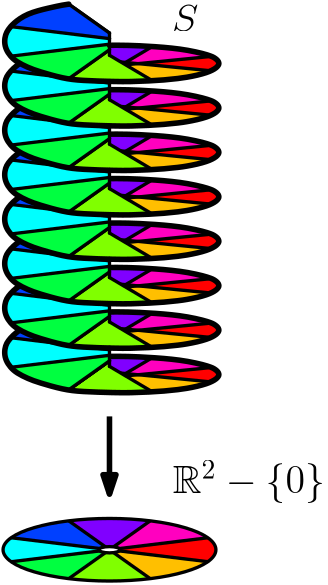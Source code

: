 <?xml version="1.0"?>
<!DOCTYPE ipe SYSTEM "ipe.dtd">
<ipe version="70107" creator="Ipe 7.1.8">
<info created="D:20140725150342" modified="D:20160228124034"/>
<preamble>\usepackage{amsmath}
\usepackage{amssymb}</preamble>
<ipestyle name="basic">
<symbol name="arrow/arc(spx)">
<path stroke="sym-stroke" fill="sym-stroke" pen="sym-pen">
0 0 m
-1 0.333 l
-1 -0.333 l
h
</path>
</symbol>
<symbol name="arrow/farc(spx)">
<path stroke="sym-stroke" fill="white" pen="sym-pen">
0 0 m
-1 0.333 l
-1 -0.333 l
h
</path>
</symbol>
<symbol name="mark/circle(sx)" transformations="translations">
<path fill="sym-stroke">
0.6 0 0 0.6 0 0 e
0.4 0 0 0.4 0 0 e
</path>
</symbol>
<symbol name="mark/disk(sx)" transformations="translations">
<path fill="sym-stroke">
0.6 0 0 0.6 0 0 e
</path>
</symbol>
<symbol name="mark/fdisk(sfx)" transformations="translations">
<group>
<path fill="sym-fill">
0.5 0 0 0.5 0 0 e
</path>
<path fill="sym-stroke" fillrule="eofill">
0.6 0 0 0.6 0 0 e
0.4 0 0 0.4 0 0 e
</path>
</group>
</symbol>
<symbol name="mark/box(sx)" transformations="translations">
<path fill="sym-stroke" fillrule="eofill">
-0.6 -0.6 m
0.6 -0.6 l
0.6 0.6 l
-0.6 0.6 l
h
-0.4 -0.4 m
0.4 -0.4 l
0.4 0.4 l
-0.4 0.4 l
h
</path>
</symbol>
<symbol name="mark/square(sx)" transformations="translations">
<path fill="sym-stroke">
-0.6 -0.6 m
0.6 -0.6 l
0.6 0.6 l
-0.6 0.6 l
h
</path>
</symbol>
<symbol name="mark/fsquare(sfx)" transformations="translations">
<group>
<path fill="sym-fill">
-0.5 -0.5 m
0.5 -0.5 l
0.5 0.5 l
-0.5 0.5 l
h
</path>
<path fill="sym-stroke" fillrule="eofill">
-0.6 -0.6 m
0.6 -0.6 l
0.6 0.6 l
-0.6 0.6 l
h
-0.4 -0.4 m
0.4 -0.4 l
0.4 0.4 l
-0.4 0.4 l
h
</path>
</group>
</symbol>
<symbol name="mark/cross(sx)" transformations="translations">
<group>
<path fill="sym-stroke">
-0.43 -0.57 m
0.57 0.43 l
0.43 0.57 l
-0.57 -0.43 l
h
</path>
<path fill="sym-stroke">
-0.43 0.57 m
0.57 -0.43 l
0.43 -0.57 l
-0.57 0.43 l
h
</path>
</group>
</symbol>
<symbol name="arrow/fnormal(spx)">
<path stroke="sym-stroke" fill="white" pen="sym-pen">
0 0 m
-1 0.333 l
-1 -0.333 l
h
</path>
</symbol>
<symbol name="arrow/pointed(spx)">
<path stroke="sym-stroke" fill="sym-stroke" pen="sym-pen">
0 0 m
-1 0.333 l
-0.8 0 l
-1 -0.333 l
h
</path>
</symbol>
<symbol name="arrow/fpointed(spx)">
<path stroke="sym-stroke" fill="white" pen="sym-pen">
0 0 m
-1 0.333 l
-0.8 0 l
-1 -0.333 l
h
</path>
</symbol>
<symbol name="arrow/linear(spx)">
<path stroke="sym-stroke" pen="sym-pen">
-1 0.333 m
0 0 l
-1 -0.333 l
</path>
</symbol>
<symbol name="arrow/fdouble(spx)">
<path stroke="sym-stroke" fill="white" pen="sym-pen">
0 0 m
-1 0.333 l
-1 -0.333 l
h
-1 0 m
-2 0.333 l
-2 -0.333 l
h
</path>
</symbol>
<symbol name="arrow/double(spx)">
<path stroke="sym-stroke" fill="sym-stroke" pen="sym-pen">
0 0 m
-1 0.333 l
-1 -0.333 l
h
-1 0 m
-2 0.333 l
-2 -0.333 l
h
</path>
</symbol>
<pen name="heavier" value="0.8"/>
<pen name="fat" value="1.2"/>
<pen name="ultrafat" value="2"/>
<symbolsize name="large" value="5"/>
<symbolsize name="small" value="2"/>
<symbolsize name="tiny" value="1.1"/>
<arrowsize name="large" value="10"/>
<arrowsize name="small" value="5"/>
<arrowsize name="tiny" value="3"/>
<color name="red" value="1 0 0"/>
<color name="green" value="0 1 0"/>
<color name="blue" value="0 0 1"/>
<color name="yellow" value="1 1 0"/>
<color name="orange" value="1 0.647 0"/>
<color name="gold" value="1 0.843 0"/>
<color name="purple" value="0.627 0.125 0.941"/>
<color name="gray" value="0.745"/>
<color name="brown" value="0.647 0.165 0.165"/>
<color name="navy" value="0 0 0.502"/>
<color name="pink" value="1 0.753 0.796"/>
<color name="seagreen" value="0.18 0.545 0.341"/>
<color name="turquoise" value="0.251 0.878 0.816"/>
<color name="violet" value="0.933 0.51 0.933"/>
<color name="darkblue" value="0 0 0.545"/>
<color name="darkcyan" value="0 0.545 0.545"/>
<color name="darkgray" value="0.663"/>
<color name="darkgreen" value="0 0.392 0"/>
<color name="darkmagenta" value="0.545 0 0.545"/>
<color name="darkorange" value="1 0.549 0"/>
<color name="darkred" value="0.545 0 0"/>
<color name="lightblue" value="0.678 0.847 0.902"/>
<color name="lightcyan" value="0.878 1 1"/>
<color name="lightgray" value="0.827"/>
<color name="lightgreen" value="0.565 0.933 0.565"/>
<color name="lightyellow" value="1 1 0.878"/>
<dashstyle name="dashed" value="[4] 0"/>
<dashstyle name="dotted" value="[1 3] 0"/>
<dashstyle name="dash dotted" value="[4 2 1 2] 0"/>
<dashstyle name="dash dot dotted" value="[4 2 1 2 1 2] 0"/>
<textsize name="large" value="\large"/>
<textsize name="small" value="\small"/>
<textsize name="tiny" value="\tiny"/>
<textsize name="Large" value="\Large"/>
<textsize name="LARGE" value="\LARGE"/>
<textsize name="huge" value="\huge"/>
<textsize name="Huge" value="\Huge"/>
<textsize name="footnote" value="\footnotesize"/>
<textstyle name="center" begin="\begin{center}" end="\end{center}"/>
<textstyle name="itemize" begin="\begin{itemize}" end="\end{itemize}"/>
<textstyle name="item" begin="\begin{itemize}\item{}" end="\end{itemize}"/>
<gridsize name="4 pts" value="4"/>
<gridsize name="8 pts (~3 mm)" value="8"/>
<gridsize name="16 pts (~6 mm)" value="16"/>
<gridsize name="32 pts (~12 mm)" value="32"/>
<gridsize name="10 pts (~3.5 mm)" value="10"/>
<gridsize name="20 pts (~7 mm)" value="20"/>
<gridsize name="14 pts (~5 mm)" value="14"/>
<gridsize name="28 pts (~10 mm)" value="28"/>
<gridsize name="56 pts (~20 mm)" value="56"/>
<anglesize name="90 deg" value="90"/>
<anglesize name="60 deg" value="60"/>
<anglesize name="45 deg" value="45"/>
<anglesize name="30 deg" value="30"/>
<anglesize name="22.5 deg" value="22.5"/>
<tiling name="falling" angle="-60" step="4" width="1"/>
<tiling name="rising" angle="30" step="4" width="1"/>
</ipestyle>
<ipestyle name="gradient">
<gradient name="radazul" type="radial" coords="226 209 0 226 209 100" extend="yes">
 <stop offset="0" color="0.592 0.592 0.988"/>
 <stop offset="1" color="0.87"/>
</gradient>
<gradient name="radverde" type="radial" coords="226 209 0 226 209 60" extend="yes">
 <stop offset="0" color="0.592 0.988 0.592"/>
 <stop offset="1" color="0.87"/>
</gradient>
<gradient name="radgris1" type="radial" coords="432 672 0 432 672 70" extend="yes">
 <stop offset="0" color="0.062"/>
 <stop offset="1" color="1"/>
</gradient>
<gradient name="radgris2" type="radial" coords="432 672 0 432 672 70" extend="yes">
 <stop offset="0" color="0.125"/>
 <stop offset="1" color="1"/>
</gradient>
<gradient name="radgris3" type="radial" coords="432 672 0 432 672 70" extend="yes">
 <stop offset="0" color="0.187"/>
 <stop offset="1" color="1"/>
</gradient>
<gradient name="radgris4" type="radial" coords="432 672 0 432 672 70" extend="yes">
 <stop offset="0" color="0.25"/>
 <stop offset="1" color="1"/>
</gradient>
<gradient name="radgris5" type="radial" coords="432 672 0 432 672 70" extend="yes">
 <stop offset="0" color="0.312"/>
 <stop offset="1" color="1"/>
</gradient>
<gradient name="radgris6" type="radial" coords="432 672 0 432 672 70" extend="yes">
 <stop offset="0" color="0.375"/>
 <stop offset="1" color="1"/>
</gradient>
<gradient name="radgris7" type="radial" coords="432 672 0 432 672 70" extend="yes">
 <stop offset="0" color="0.437"/>
 <stop offset="1" color="1"/>
</gradient>
<gradient name="radgris8" type="radial" coords="432 672 0 432 672 70" extend="yes">
 <stop offset="0" color="0.5"/>
 <stop offset="1" color="1"/>
</gradient>
<gradient name="radgris9" type="radial" coords="432 672 0 432 672 70" extend="yes">
 <stop offset="0" color="0.562"/>
 <stop offset="1" color="1"/>
</gradient>
<gradient name="radgris10" type="radial" coords="432 672 0 432 672 70" extend="yes">
 <stop offset="0" color="0.625"/>
 <stop offset="1" color="1"/>
</gradient>
<gradient name="radgris11" type="radial" coords="432 672 0 432 672 70" extend="yes">
 <stop offset="0" color="0.687"/>
 <stop offset="1" color="1"/>
</gradient>
<gradient name="radgris12" type="radial" coords="432 672 0 432 672 70" extend="yes">
 <stop offset="0" color="0.75"/>
 <stop offset="1" color="1"/>
</gradient>
<gradient name="radgris13" type="radial" coords="432 672 0 432 672 70" extend="yes">
 <stop offset="0" color="0.812"/>
 <stop offset="1" color="1"/>
</gradient>
<gradient name="radgris14" type="radial" coords="432 672 0 432 672 70" extend="yes">
 <stop offset="0" color="0.875"/>
 <stop offset="1" color="1"/>
</gradient>
<gradient name="radgris15" type="radial" coords="432 672 0 432 672 70" extend="yes">
 <stop offset="0" color="0.937"/>
 <stop offset="1" color="1"/>
</gradient>
<gradient name="radgris0" type="radial" coords="432 672 0 432 672 70" extend="yes">
 <stop offset="0" color="0"/>
 <stop offset="1" color="1"/>
</gradient>
<gradient name="lingris" type="axial" coords="309.1 485.5 309.1 400" extend="yes">
 <stop offset="0" color="0.9"/>
 <stop offset="1" color="1"/>
</gradient>
<gradient name="linnegro" type="axial" coords="309.1 485.5 309.1 400" extend="yes">
 <stop offset="0" color="0"/>
 <stop offset="1" color="1"/>
</gradient>
<gradient name="radgris" type="radial" coords="304 736 0 304 736 400" extend="yes">
 <stop offset="0" color="0.9"/>
 <stop offset="0.6" color="0.9"/>
 <stop offset="1" color="1"/>
</gradient>
<gradient name="radnegro" type="radial" coords="304 736 0 304 736 400" extend="yes">
 <stop offset="0" color="0"/>
 <stop offset="0.6" color="0"/>
 <stop offset="1" color="1"/>
</gradient>
<gradient name="fermion" type="radial" coords="396 310 2 400 300 20" extend="yes">
 <stop offset="0" color="1"/>
 <stop offset="1" color="0 0 1"/>
</gradient>
<gradient name="fermion2" type="radial" coords="396 310 2 400 300 20" extend="yes">
 <stop offset="0" color="1"/>
 <stop offset="1" color="0.2"/>
</gradient>
<gradient name="boson" type="radial" coords="300 300 0 300 300 20">
 <stop offset="0" color="1 1 0"/>
 <stop offset="1" color="1"/>
</gradient>
<gradient name="logica" type="radial" coords="297.5 341.114 0 297.5 341.114 400" extend="yes">
 <stop offset="0" color="0.2"/>
 <stop offset="1" color="1 1 0"/>
</gradient>
<gradient name="verde" type="radial" coords="297.5 341.114 0 297.5 341.114 400" extend="yes">
 <stop offset="0" color="1"/>
 <stop offset="0.6" color="1"/>
 <stop offset="1" color="0.54 0.81 0.54"/>
</gradient>
</ipestyle>
<page>
<layer name="alpha"/>
<view layers="alpha" active="alpha"/>
<path layer="alpha" matrix="1 0 0 1 0 -16" fill="0.502 0 1">
112 550
112 550
112 550
97.338 560.405
97.338 560.405
97.338 560.405
101.449 560.529
106.322 560.928
111.479 561.138
115.103 561.175
118.584 561.135
122.659 561.003
126.662 560.695
126.662 560.695
126.662 560.695
112 552
112 552
112 552 u
</path>
<path matrix="1 0 0 1 0 -16" fill="1 0 0.749">
112 552
112 552
112 552
112 554
112 554
112 554
147.397 557.473
147.397 557.473
147.397 557.473
144.466 558.46
141.223 559.124
139.066 559.481
135.762 559.937
132.099 560.342
127.671 560.715
126.662 560.695
126.662 560.695
126.662 560.695 u
</path>
<path matrix="1 0 0 1 0 -16" fill="1 0 0">
112 554
112 554
112 554
112 556
112 556
112 556
147.397 552.529
147.397 552.529
147.397 552.529
150.163 553.717
150.981 555.001
150.729 555.717
149.447 556.75
147.397 557.473
147.397 557.473
147.397 557.473 u
</path>
<path matrix="1 0 0 1 0 -16" fill="1 0.749 0">
112 556
112 556
112 556
112 558
112 558
112 558
126.662 549.308
126.662 549.308
126.662 549.308
130.63 549.524
137.133 550.243
141.125 550.861
147.397 552.529
147.397 552.529
147.397 552.529 u
</path>
<path matrix="1 0 0 1 0 -16" fill="0.502 1 0">
112 560
112 560
112 560
112 558
112 558
112 558
126.662 549.308
126.662 549.308
126.662 549.308
121.719 548.961
113.759 548.832
109.537 548.921
105.262 549.144
98.9728 549.586
97.338 549.594
97.338 549.594
97.338 549.594 u
</path>
<path matrix="1 0 0 1 -2.70399 36.9893" stroke="black" pen="fat" cap="1">
114.704 497.011 m
100.042 507.416 l
</path>
<path matrix="1 0 0 1 0 -16" stroke="black" pen="fat" cap="1">
112 552 m
126.662 560.695 l
</path>
<path matrix="1 0 0 1 0 -16" stroke="black" pen="fat" cap="1">
112 554 m
147.397 557.473 l
</path>
<path matrix="1 0 0 1 0 -16" stroke="black" pen="fat" cap="1">
112 556 m
147.397 552.529 l
</path>
<path matrix="1 0 0 1 0 -16" stroke="black" pen="fat" cap="1">
112 558 m
126.662 549.308 l
</path>
<path matrix="1 0 0 1 -2.70399 46.9893" stroke="black" pen="fat" cap="1">
114.704 497.011 m
100.042 486.605 l
</path>
<path matrix="1 0 0 1 0 -16" fill="0.502 0 1">
112 550
112 550
112 550
97.338 560.405
97.338 560.405
97.338 560.405
101.449 560.529
106.322 560.928
111.479 561.138
115.103 561.175
118.584 561.135
122.659 561.003
126.662 560.695
126.662 560.695
126.662 560.695
112 552
112 552
112 552 u
</path>
<path matrix="1 0 0 1 0 -16" fill="1 0 0.749">
112 552
112 552
112 552
112 554
112 554
112 554
147.397 557.473
147.397 557.473
147.397 557.473
144.466 558.46
141.223 559.124
139.066 559.481
135.762 559.937
132.099 560.342
127.671 560.715
126.662 560.695
126.662 560.695
126.662 560.695 u
</path>
<path matrix="1 0 0 1 0 -16" fill="1 0 0">
112 554
112 554
112 554
112 556
112 556
112 556
147.397 552.529
147.397 552.529
147.397 552.529
150.163 553.717
150.981 555.001
150.729 555.717
149.447 556.75
147.397 557.473
147.397 557.473
147.397 557.473 u
</path>
<path matrix="1 0 0 1 0 -16" fill="1 0.749 0">
112 556
112 556
112 556
112 558
112 558
112 558
126.662 549.308
126.662 549.308
126.662 549.308
130.63 549.524
137.133 550.243
141.125 550.861
147.397 552.529
147.397 552.529
147.397 552.529 u
</path>
<path matrix="1 0 0 1 -2.70399 36.9893" stroke="black" pen="fat" cap="1">
114.704 497.011 m
100.042 507.416 l
</path>
<path matrix="1 0 0 1 0 -16" stroke="black" pen="fat" cap="1">
112 552 m
126.662 560.695 l
</path>
<path matrix="1 0 0 1 0 -16" stroke="black" pen="fat" cap="1">
112 554 m
147.397 557.473 l
</path>
<path matrix="1 0 0 1 0 -16" stroke="black" pen="fat" cap="1">
112 556 m
147.397 552.529 l
</path>
<path matrix="1 0 0 1 0 -16" fill="0.502 1 0">
112 560
112 560
112 560
112 558
112 558
112 558
126.662 549.308
126.662 549.308
126.662 549.308
121.719 548.961
113.759 548.832
109.537 548.921
105.262 549.144
98.9728 549.586
97.338 549.594
97.338 549.594
97.338 549.594 u
</path>
<path matrix="1 0 0 1 -2.70399 46.9893" stroke="black" pen="fat" cap="1">
114.704 497.011 m
100.042 486.605 l
</path>
<path matrix="1 0 0 1 -2.70399 46.9893" stroke="black" pen="fat" cap="1">
114.704 497.011 m
100.042 486.605 l
</path>
<path fill="0 1 0.251">
112 546
112 546
112 546
112 544
112 544
112 544
97.338 533.594
97.338 533.594
97.338 533.594
93.5839 534.623
86.9116 536.277
81.0694 538.625
78.2412 540.39
76.6026 541.69
76.6026 541.69
76.6026 541.69 u
</path>
<path fill="0 1 1">
112 548
112 548
112 548
112 546
112 546
112 546
76.6026 541.69
76.6026 541.69
76.6026 541.69
74.8024 544.57
74.3204 547.273
75.0844 550.044
76.6026 552.31
76.6026 552.31
76.6026 552.31 u
</path>
<path fill="0 0.251 1">
112 550
112 550
112 550
112 548
112 548
112 548
76.6026 552.31
76.6026 552.31
76.6026 552.31
78.4201 553.747
81.8502 555.769
86.4227 557.57
92.4924 559.16
97.338 560.405
97.338 560.405
97.338 560.405 u
</path>
<path fill="0.502 0 1">
112 550
112 550
112 550
97.338 560.405
97.338 560.405
97.338 560.405
101.449 560.529
106.322 560.928
111.479 561.138
115.103 561.175
118.584 561.135
122.659 561.003
126.662 560.695
126.662 560.695
126.662 560.695
112 552
112 552
112 552 u
</path>
<path fill="1 0 0.749">
112 552
112 552
112 552
112 554
112 554
112 554
147.397 557.473
147.397 557.473
147.397 557.473
144.466 558.46
141.223 559.124
139.066 559.481
135.762 559.937
132.099 560.342
127.671 560.715
126.662 560.695
126.662 560.695
126.662 560.695 u
</path>
<path fill="1 0 0">
112 554
112 554
112 554
112 556
112 556
112 556
147.397 552.529
147.397 552.529
147.397 552.529
150.163 553.717
150.981 555.001
150.729 555.717
149.447 556.75
147.397 557.473
147.397 557.473
147.397 557.473 u
</path>
<path fill="1 0.749 0">
112 556
112 556
112 556
112 558
112 558
112 558
126.662 549.308
126.662 549.308
126.662 549.308
130.63 549.524
137.133 550.243
141.125 550.861
147.397 552.529
147.397 552.529
147.397 552.529 u
</path>
<path fill="0.502 1 0">
112 560
112 560
112 560
112 558
112 558
112 558
126.662 549.308
126.662 549.308
126.662 549.308
121.719 548.961
113.759 548.832
109.537 548.921
105.262 549.144
98.9728 549.586
97.338 549.594
97.338 549.594
97.338 549.594 u
</path>
<path matrix="1 0 0 1 0 -32" fill="0 1 1">
112 508
112 508
112 508
76.6026 503.69
76.6026 503.69
76.6026 503.69
74.7523 505.361
73.694 507.772
74.3253 510.048
76.6026 512.31
76.6026 512.31
76.6026 512.31 u
</path>
<path matrix="1 0 0 1 0 -32" fill="0 1 0.251">
112 508
112 508
112 508
97.338 497.594
97.338 497.594
97.338 497.594
92.4279 498.318
86.3548 499.632
80.8109 501.458
76.6026 503.69
76.6026 503.69
76.6026 503.69 u
</path>
<path matrix="1 0 0 1 0 -32" fill="0.502 1 0">
112 508
112 508
112 508
126.662 497.594
126.662 497.594
126.662 497.594
118.999 496.927
111.361 496.739
106.379 496.859
103.947 496.989
97.338 497.594
97.338 497.594
97.338 497.594 u
</path>
<path matrix="1 0 0 1 0 -32" fill="1 0.749 0">
112 508
112 508
112 508
147.397 503.69
147.397 503.69
147.397 503.69
144.292 501.938
141.179 500.701
138.435 499.847
133.058 498.591
130.473 498.133
126.662 497.594
126.662 497.594
126.662 497.594 u
</path>
<path matrix="1 0 0 1 0 -32" fill="1 0 0">
112 508
112 508
112 508
147.397 512.31
147.397 512.31
147.397 512.31
148.929 511
150.105 509.174
150.25 507.348
149.345 505.484
147.397 503.69
147.397 503.69
147.397 503.69 u
</path>
<path matrix="1 0 0 1 0 -32" fill="1 0 0.749">
112 508
112 508
112 508
126.662 518.405
126.662 518.405
126.662 518.405
131.579 517.681
135.931 516.795
140.147 515.641
142.31 514.889
147.397 512.31
147.397 512.31
147.397 512.31 u
</path>
<path matrix="1 0 0 1 0 -32" fill="0.502 0 1">
112 508
112 508
112 508
97.338 518.405
97.338 518.405
97.338 518.405
102.746 518.929
110.591 519.255
116.134 519.197
121.996 518.872
126.662 518.405
126.662 518.405
126.662 518.405 u
</path>
<path matrix="1 0 0 1 0 -32" fill="0 0.251 1">
112 508
112 508
112 508
76.6026 512.31
76.6026 512.31
76.6026 512.31
79.9358 514.165
86.1583 516.315
90.8322 517.388
97.338 518.405
97.338 518.405
97.338 518.405 u
</path>
<text matrix="1 0 0 1 -316.901 34.2219" transformations="translations" pos="451.452 628.366" stroke="black" type="label" width="9.474" height="9.803" depth="0" valign="baseline" size="Large">$S$</text>
<path matrix="1 0 0 1 -296 -32" stroke="black" pen="ultrafat" arrow="normal/normal">
408 556 m
408 528 l
</path>
<path matrix="1 0 0 0.293957 -2.70399 329.9" stroke="black" pen="fat">
38.3139 0 0 38.3139 114.704 497.011 e
</path>
<path matrix="1 0 0 1 -2.70399 -21.0107" stroke="black" pen="fat">
114.704 497.011 m
100.042 507.416 l
</path>
<path matrix="1 0 0 1 -2.70399 -21.0107" stroke="black" pen="fat">
114.704 497.011 m
129.366 507.416 l
</path>
<path matrix="1 0 0 1 -2.70399 -21.0107" stroke="black" pen="fat">
114.704 497.011 m
150.101 501.321 l
</path>
<path matrix="1 0 0 1 -2.70399 -21.0107" stroke="black" pen="fat">
114.704 497.011 m
150.101 492.701 l
</path>
<path matrix="1 0 0 1 -2.70399 -21.0107" stroke="black" pen="fat">
114.704 497.011 m
129.366 486.605 l
</path>
<path matrix="1 0 0 1 -2.70399 -21.0107" stroke="black" pen="fat">
114.704 497.011 m
100.042 486.605 l
</path>
<path matrix="1 0 0 1 -2.70399 -21.0107" stroke="black" pen="fat">
114.704 497.011 m
79.3066 492.701 l
</path>
<path matrix="1 0 0 1 -2.70399 -21.0107" stroke="black" pen="fat">
114.704 497.011 m
79.3066 501.321 l
</path>
<path matrix="1 0 0 1 -2.70399 52.9893" stroke="black" pen="fat" cap="1">
114.704 497.011 m
100.042 507.416 l
</path>
<path stroke="black" pen="fat" cap="1">
112 552 m
126.662 560.695 l
</path>
<path stroke="black" pen="fat" cap="1">
112 554 m
147.397 557.473 l
</path>
<path stroke="black" pen="fat" cap="1">
112 556 m
147.397 552.529 l
</path>
<path stroke="black" pen="fat" cap="1">
112 558 m
126.662 549.308 l
</path>
<path matrix="1 0 0 1 -2.70399 46.9893" stroke="black" pen="fat" cap="1">
114.704 497.011 m
100.042 486.605 l
</path>
<path matrix="1 0 0 1 -2.70399 48.9893" stroke="black" pen="fat" cap="1">
114.704 497.011 m
79.3066 492.701 l
</path>
<path matrix="1 0 0 1 -2.70399 50.9893" stroke="black" pen="fat" cap="1">
114.704 497.011 m
79.3066 501.321 l
</path>
<path matrix="0.1 0 0 0.0293957 100.53 461.39" stroke="black" fill="1" pen="fat">
38.3139 0 0 38.3139 114.704 497.011 e
</path>
<path matrix="1 0 0 1 -2.70399 62.9893" stroke="black" pen="fat" cap="1">
114.704 497.011 m
100.042 486.605 l
</path>
<path fill="0 1 0.251">
112 546
112 546
112 546
112 544
112 544
112 544
97.338 533.594
97.338 533.594
97.338 533.594
93.5839 534.623
86.9116 536.277
81.0694 538.625
78.2412 540.39
76.6026 541.69
76.6026 541.69
76.6026 541.69 u
</path>
<path fill="0 1 1">
112 548
112 548
112 548
112 546
112 546
112 546
76.6026 541.69
76.6026 541.69
76.6026 541.69
74.8024 544.57
74.3204 547.273
75.0844 550.044
76.6026 552.31
76.6026 552.31
76.6026 552.31 u
</path>
<path fill="0 0.251 1">
112 550
112 550
112 550
112 548
112 548
112 548
76.6026 552.31
76.6026 552.31
76.6026 552.31
78.4201 553.747
81.8502 555.769
86.4227 557.57
92.4924 559.16
97.338 560.405
97.338 560.405
97.338 560.405 u
</path>
<path fill="0.502 0 1">
112 550
112 550
112 550
97.338 560.405
97.338 560.405
97.338 560.405
101.449 560.529
106.322 560.928
111.479 561.138
115.103 561.175
118.584 561.135
122.659 561.003
126.662 560.695
126.662 560.695
126.662 560.695
112 552
112 552
112 552 u
</path>
<path fill="1 0 0.749">
112 552
112 552
112 552
112 554
112 554
112 554
147.397 557.473
147.397 557.473
147.397 557.473
144.466 558.46
141.223 559.124
139.066 559.481
135.762 559.937
132.099 560.342
127.671 560.715
126.662 560.695
126.662 560.695
126.662 560.695 u
</path>
<path fill="1 0 0">
112 554
112 554
112 554
112 556
112 556
112 556
147.397 552.529
147.397 552.529
147.397 552.529
150.163 553.717
150.981 555.001
150.729 555.717
149.447 556.75
147.397 557.473
147.397 557.473
147.397 557.473 u
</path>
<path fill="1 0.749 0">
112 556
112 556
112 556
112 558
112 558
112 558
126.662 549.308
126.662 549.308
126.662 549.308
130.63 549.524
137.133 550.243
141.125 550.861
147.397 552.529
147.397 552.529
147.397 552.529 u
</path>
<path matrix="1 0 0 1 -2.70399 52.9893" stroke="black" pen="fat" cap="1">
114.704 497.011 m
100.042 507.416 l
</path>
<path stroke="black" pen="fat" cap="1">
112 552 m
126.662 560.695 l
</path>
<path stroke="black" pen="fat" cap="1">
112 554 m
147.397 557.473 l
</path>
<path stroke="black" pen="fat" cap="1">
112 556 m
147.397 552.529 l
</path>
<path matrix="1 0 0 1 -2.70399 46.9893" stroke="black" pen="fat" cap="1">
114.704 497.011 m
100.042 486.605 l
</path>
<path matrix="1 0 0 1 -2.70399 48.9893" stroke="black" pen="fat" cap="1">
114.704 497.011 m
79.3066 492.701 l
</path>
<path matrix="1 0 0 1 -2.70399 50.9893" stroke="black" pen="fat" cap="1">
114.704 497.011 m
79.3066 501.321 l
</path>
<path fill="0.502 1 0">
112 560
112 560
112 560
112 558
112 558
112 558
126.662 549.308
126.662 549.308
126.662 549.308
121.719 548.961
113.759 548.832
109.537 548.921
105.262 549.144
98.9728 549.586
97.338 549.594
97.338 549.594
97.338 549.594 u
</path>
<path matrix="1 0 0 1 0 16" fill="0 1 0.251">
112 546
112 546
112 546
112 544
112 544
112 544
97.338 533.594
97.338 533.594
97.338 533.594
93.5839 534.623
86.9116 536.277
81.0694 538.625
78.2412 540.39
76.6026 541.69
76.6026 541.69
76.6026 541.69 u
</path>
<path matrix="1 0 0 1 0 16" fill="0 1 1">
112 548
112 548
112 548
112 546
112 546
112 546
76.6026 541.69
76.6026 541.69
76.6026 541.69
74.8024 544.57
74.3204 547.273
75.0844 550.044
76.6026 552.31
76.6026 552.31
76.6026 552.31 u
</path>
<path matrix="1 0 0 1 0 16" fill="0 0.251 1">
112 550
112 550
112 550
112 548
112 548
112 548
76.6026 552.31
76.6026 552.31
76.6026 552.31
78.4201 553.747
81.8502 555.769
86.4227 557.57
92.4924 559.16
97.338 560.405
97.338 560.405
97.338 560.405 u
</path>
<path matrix="1 0 0 1 0 16" fill="0.502 0 1">
112 550
112 550
112 550
97.338 560.405
97.338 560.405
97.338 560.405
101.449 560.529
106.322 560.928
111.479 561.138
115.103 561.175
118.584 561.135
122.659 561.003
126.662 560.695
126.662 560.695
126.662 560.695
112 552
112 552
112 552 u
</path>
<path matrix="1 0 0 1 0 16" fill="1 0 0.749">
112 552
112 552
112 552
112 554
112 554
112 554
147.397 557.473
147.397 557.473
147.397 557.473
144.466 558.46
141.223 559.124
139.066 559.481
135.762 559.937
132.099 560.342
127.671 560.715
126.662 560.695
126.662 560.695
126.662 560.695 u
</path>
<path matrix="1 0 0 1 0 16" fill="1 0 0">
112 554
112 554
112 554
112 556
112 556
112 556
147.397 552.529
147.397 552.529
147.397 552.529
150.163 553.717
150.981 555.001
150.729 555.717
149.447 556.75
147.397 557.473
147.397 557.473
147.397 557.473 u
</path>
<path matrix="1 0 0 1 0 16" fill="1 0.749 0">
112 556
112 556
112 556
112 558
112 558
112 558
126.662 549.308
126.662 549.308
126.662 549.308
130.63 549.524
137.133 550.243
141.125 550.861
147.397 552.529
147.397 552.529
147.397 552.529 u
</path>
<path matrix="1 0 0 1 0 16" fill="0.502 1 0">
112 560
112 560
112 560
112 558
112 558
112 558
126.662 549.308
126.662 549.308
126.662 549.308
121.719 548.961
113.759 548.832
109.537 548.921
105.262 549.144
98.9728 549.586
97.338 549.594
97.338 549.594
97.338 549.594 u
</path>
<path matrix="1 0 0 1 -2.70399 68.9893" stroke="black" pen="fat" cap="1">
114.704 497.011 m
100.042 507.416 l
</path>
<path matrix="1 0 0 1 0 16" stroke="black" pen="fat" cap="1">
112 552 m
126.662 560.695 l
</path>
<path matrix="1 0 0 1 0 16" stroke="black" pen="fat" cap="1">
112 554 m
147.397 557.473 l
</path>
<path matrix="1 0 0 1 0 16" stroke="black" pen="fat" cap="1">
112 556 m
147.397 552.529 l
</path>
<path matrix="1 0 0 1 0 16" stroke="black" pen="fat" cap="1">
112 558 m
126.662 549.308 l
</path>
<path matrix="1 0 0 1 -2.70399 62.9893" stroke="black" pen="fat" cap="1">
114.704 497.011 m
100.042 486.605 l
</path>
<path matrix="1 0 0 1 -2.70399 64.9893" stroke="black" pen="fat" cap="1">
114.704 497.011 m
79.3066 492.701 l
</path>
<path matrix="1 0 0 1 -2.70399 66.9893" stroke="black" pen="fat" cap="1">
114.704 497.011 m
79.3066 501.321 l
</path>
<path matrix="1 0 0 1 -2.70399 78.9893" stroke="black" pen="fat" cap="1">
114.704 497.011 m
100.042 486.605 l
</path>
<path matrix="1 0 0 1 0 16" fill="0 1 0.251">
112 546
112 546
112 546
112 544
112 544
112 544
97.338 533.594
97.338 533.594
97.338 533.594
93.5839 534.623
86.9116 536.277
81.0694 538.625
78.2412 540.39
76.6026 541.69
76.6026 541.69
76.6026 541.69 u
</path>
<path matrix="1 0 0 1 0 16" fill="0 1 1">
112 548
112 548
112 548
112 546
112 546
112 546
76.6026 541.69
76.6026 541.69
76.6026 541.69
74.8024 544.57
74.3204 547.273
75.0844 550.044
76.6026 552.31
76.6026 552.31
76.6026 552.31 u
</path>
<path matrix="1 0 0 1 0 16" fill="0 0.251 1">
112 550
112 550
112 550
112 548
112 548
112 548
76.6026 552.31
76.6026 552.31
76.6026 552.31
78.4201 553.747
81.8502 555.769
86.4227 557.57
92.4924 559.16
97.338 560.405
97.338 560.405
97.338 560.405 u
</path>
<path matrix="1 0 0 1 0 16" fill="0.502 0 1">
112 550
112 550
112 550
97.338 560.405
97.338 560.405
97.338 560.405
101.449 560.529
106.322 560.928
111.479 561.138
115.103 561.175
118.584 561.135
122.659 561.003
126.662 560.695
126.662 560.695
126.662 560.695
112 552
112 552
112 552 u
</path>
<path matrix="1 0 0 1 0 16" fill="1 0 0.749">
112 552
112 552
112 552
112 554
112 554
112 554
147.397 557.473
147.397 557.473
147.397 557.473
144.466 558.46
141.223 559.124
139.066 559.481
135.762 559.937
132.099 560.342
127.671 560.715
126.662 560.695
126.662 560.695
126.662 560.695 u
</path>
<path matrix="1 0 0 1 0 16" fill="1 0 0">
112 554
112 554
112 554
112 556
112 556
112 556
147.397 552.529
147.397 552.529
147.397 552.529
150.163 553.717
150.981 555.001
150.729 555.717
149.447 556.75
147.397 557.473
147.397 557.473
147.397 557.473 u
</path>
<path matrix="1 0 0 1 0 16" fill="1 0.749 0">
112 556
112 556
112 556
112 558
112 558
112 558
126.662 549.308
126.662 549.308
126.662 549.308
130.63 549.524
137.133 550.243
141.125 550.861
147.397 552.529
147.397 552.529
147.397 552.529 u
</path>
<path matrix="1 0 0 1 -2.70399 68.9893" stroke="black" pen="fat" cap="1">
114.704 497.011 m
100.042 507.416 l
</path>
<path matrix="1 0 0 1 0 16" stroke="black" pen="fat" cap="1">
112 552 m
126.662 560.695 l
</path>
<path matrix="1 0 0 1 0 16" stroke="black" pen="fat" cap="1">
112 554 m
147.397 557.473 l
</path>
<path matrix="1 0 0 1 0 16" stroke="black" pen="fat" cap="1">
112 556 m
147.397 552.529 l
</path>
<path matrix="1 0 0 1 -2.70399 62.9893" stroke="black" pen="fat" cap="1">
114.704 497.011 m
100.042 486.605 l
</path>
<path matrix="1 0 0 1 -2.70399 64.9893" stroke="black" pen="fat" cap="1">
114.704 497.011 m
79.3066 492.701 l
</path>
<path matrix="1 0 0 1 -2.70399 66.9893" stroke="black" pen="fat" cap="1">
114.704 497.011 m
79.3066 501.321 l
</path>
<path matrix="1 0 0 1 0 16" fill="0.502 1 0">
112 560
112 560
112 560
112 558
112 558
112 558
126.662 549.308
126.662 549.308
126.662 549.308
121.719 548.961
113.759 548.832
109.537 548.921
105.262 549.144
98.9728 549.586
97.338 549.594
97.338 549.594
97.338 549.594 u
</path>
<path matrix="1 0 0 1 0 32" fill="0 1 0.251">
112 546
112 546
112 546
112 544
112 544
112 544
97.338 533.594
97.338 533.594
97.338 533.594
93.5839 534.623
86.9116 536.277
81.0694 538.625
78.2412 540.39
76.6026 541.69
76.6026 541.69
76.6026 541.69 u
</path>
<path matrix="1 0 0 1 0 32" fill="0 1 1">
112 548
112 548
112 548
112 546
112 546
112 546
76.6026 541.69
76.6026 541.69
76.6026 541.69
74.8024 544.57
74.3204 547.273
75.0844 550.044
76.6026 552.31
76.6026 552.31
76.6026 552.31 u
</path>
<path matrix="1 0 0 1 0 32" fill="0 0.251 1">
112 550
112 550
112 550
112 548
112 548
112 548
76.6026 552.31
76.6026 552.31
76.6026 552.31
78.4201 553.747
81.8502 555.769
86.4227 557.57
92.4924 559.16
97.338 560.405
97.338 560.405
97.338 560.405 u
</path>
<path matrix="1 0 0 1 0 32" fill="0.502 0 1">
112 550
112 550
112 550
97.338 560.405
97.338 560.405
97.338 560.405
101.449 560.529
106.322 560.928
111.479 561.138
115.103 561.175
118.584 561.135
122.659 561.003
126.662 560.695
126.662 560.695
126.662 560.695
112 552
112 552
112 552 u
</path>
<path matrix="1 0 0 1 0 32" fill="1 0 0.749">
112 552
112 552
112 552
112 554
112 554
112 554
147.397 557.473
147.397 557.473
147.397 557.473
144.466 558.46
141.223 559.124
139.066 559.481
135.762 559.937
132.099 560.342
127.671 560.715
126.662 560.695
126.662 560.695
126.662 560.695 u
</path>
<path matrix="1 0 0 1 0 32" fill="1 0 0">
112 554
112 554
112 554
112 556
112 556
112 556
147.397 552.529
147.397 552.529
147.397 552.529
150.163 553.717
150.981 555.001
150.729 555.717
149.447 556.75
147.397 557.473
147.397 557.473
147.397 557.473 u
</path>
<path matrix="1 0 0 1 0 32" fill="1 0.749 0">
112 556
112 556
112 556
112 558
112 558
112 558
126.662 549.308
126.662 549.308
126.662 549.308
130.63 549.524
137.133 550.243
141.125 550.861
147.397 552.529
147.397 552.529
147.397 552.529 u
</path>
<path matrix="1 0 0 1 0 32" fill="0.502 1 0">
112 560
112 560
112 560
112 558
112 558
112 558
126.662 549.308
126.662 549.308
126.662 549.308
121.719 548.961
113.759 548.832
109.537 548.921
105.262 549.144
98.9728 549.586
97.338 549.594
97.338 549.594
97.338 549.594 u
</path>
<path matrix="1 0 0 1 -2.70399 84.9893" stroke="black" pen="fat" cap="1">
114.704 497.011 m
100.042 507.416 l
</path>
<path matrix="1 0 0 1 0 32" stroke="black" pen="fat" cap="1">
112 552 m
126.662 560.695 l
</path>
<path matrix="1 0 0 1 0 32" stroke="black" pen="fat" cap="1">
112 554 m
147.397 557.473 l
</path>
<path matrix="1 0 0 1 0 32" stroke="black" pen="fat" cap="1">
112 556 m
147.397 552.529 l
</path>
<path matrix="1 0 0 1 0 32" stroke="black" pen="fat" cap="1">
112 558 m
126.662 549.308 l
</path>
<path matrix="1 0 0 1 -2.70399 78.9893" stroke="black" pen="fat" cap="1">
114.704 497.011 m
100.042 486.605 l
</path>
<path matrix="1 0 0 1 -2.70399 80.9893" stroke="black" pen="fat" cap="1">
114.704 497.011 m
79.3066 492.701 l
</path>
<path matrix="1 0 0 1 -2.70399 82.9893" stroke="black" pen="fat" cap="1">
114.704 497.011 m
79.3066 501.321 l
</path>
<path matrix="1 0 0 1 -2.70399 94.9893" stroke="black" pen="fat" cap="1">
114.704 497.011 m
100.042 486.605 l
</path>
<path matrix="1 0 0 1 0 32" fill="0 1 0.251">
112 546
112 546
112 546
112 544
112 544
112 544
97.338 533.594
97.338 533.594
97.338 533.594
93.5839 534.623
86.9116 536.277
81.0694 538.625
78.2412 540.39
76.6026 541.69
76.6026 541.69
76.6026 541.69 u
</path>
<path matrix="1 0 0 1 0 32" fill="0 1 1">
112 548
112 548
112 548
112 546
112 546
112 546
76.6026 541.69
76.6026 541.69
76.6026 541.69
74.8024 544.57
74.3204 547.273
75.0844 550.044
76.6026 552.31
76.6026 552.31
76.6026 552.31 u
</path>
<path matrix="1 0 0 1 0 32" fill="0 0.251 1">
112 550
112 550
112 550
112 548
112 548
112 548
76.6026 552.31
76.6026 552.31
76.6026 552.31
78.4201 553.747
81.8502 555.769
86.4227 557.57
92.4924 559.16
97.338 560.405
97.338 560.405
97.338 560.405 u
</path>
<path matrix="1 0 0 1 0 32" fill="0.502 0 1">
112 550
112 550
112 550
97.338 560.405
97.338 560.405
97.338 560.405
101.449 560.529
106.322 560.928
111.479 561.138
115.103 561.175
118.584 561.135
122.659 561.003
126.662 560.695
126.662 560.695
126.662 560.695
112 552
112 552
112 552 u
</path>
<path matrix="1 0 0 1 0 32" fill="1 0 0.749">
112 552
112 552
112 552
112 554
112 554
112 554
147.397 557.473
147.397 557.473
147.397 557.473
144.466 558.46
141.223 559.124
139.066 559.481
135.762 559.937
132.099 560.342
127.671 560.715
126.662 560.695
126.662 560.695
126.662 560.695 u
</path>
<path matrix="1 0 0 1 0 32" fill="1 0 0">
112 554
112 554
112 554
112 556
112 556
112 556
147.397 552.529
147.397 552.529
147.397 552.529
150.163 553.717
150.981 555.001
150.729 555.717
149.447 556.75
147.397 557.473
147.397 557.473
147.397 557.473 u
</path>
<path matrix="1 0 0 1 0 32" fill="1 0.749 0">
112 556
112 556
112 556
112 558
112 558
112 558
126.662 549.308
126.662 549.308
126.662 549.308
130.63 549.524
137.133 550.243
141.125 550.861
147.397 552.529
147.397 552.529
147.397 552.529 u
</path>
<path matrix="1 0 0 1 -2.70399 84.9893" stroke="black" pen="fat" cap="1">
114.704 497.011 m
100.042 507.416 l
</path>
<path matrix="1 0 0 1 0 32" stroke="black" pen="fat" cap="1">
112 552 m
126.662 560.695 l
</path>
<path matrix="1 0 0 1 0 32" stroke="black" pen="fat" cap="1">
112 554 m
147.397 557.473 l
</path>
<path matrix="1 0 0 1 0 32" stroke="black" pen="fat" cap="1">
112 556 m
147.397 552.529 l
</path>
<path matrix="1 0 0 1 -2.70399 78.9893" stroke="black" pen="fat" cap="1">
114.704 497.011 m
100.042 486.605 l
</path>
<path matrix="1 0 0 1 -2.70399 80.9893" stroke="black" pen="fat" cap="1">
114.704 497.011 m
79.3066 492.701 l
</path>
<path matrix="1 0 0 1 -2.70399 82.9893" stroke="black" pen="fat" cap="1">
114.704 497.011 m
79.3066 501.321 l
</path>
<path matrix="1 0 0 1 0 32" fill="0.502 1 0">
112 560
112 560
112 560
112 558
112 558
112 558
126.662 549.308
126.662 549.308
126.662 549.308
121.719 548.961
113.759 548.832
109.537 548.921
105.262 549.144
98.9728 549.586
97.338 549.594
97.338 549.594
97.338 549.594 u
</path>
<path matrix="1 0 0 1 0 48" fill="0 1 0.251">
112 546
112 546
112 546
112 544
112 544
112 544
97.338 533.594
97.338 533.594
97.338 533.594
93.5839 534.623
86.9116 536.277
81.0694 538.625
78.2412 540.39
76.6026 541.69
76.6026 541.69
76.6026 541.69 u
</path>
<path matrix="1 0 0 1 0 48" fill="0 1 1">
112 548
112 548
112 548
112 546
112 546
112 546
76.6026 541.69
76.6026 541.69
76.6026 541.69
74.8024 544.57
74.3204 547.273
75.0844 550.044
76.6026 552.31
76.6026 552.31
76.6026 552.31 u
</path>
<path matrix="1 0 0 1 0 48" fill="0 0.251 1">
112 550
112 550
112 550
112 548
112 548
112 548
76.6026 552.31
76.6026 552.31
76.6026 552.31
78.4201 553.747
81.8502 555.769
86.4227 557.57
92.4924 559.16
97.338 560.405
97.338 560.405
97.338 560.405 u
</path>
<path matrix="1 0 0 1 0 48" fill="0.502 0 1">
112 550
112 550
112 550
97.338 560.405
97.338 560.405
97.338 560.405
101.449 560.529
106.322 560.928
111.479 561.138
115.103 561.175
118.584 561.135
122.659 561.003
126.662 560.695
126.662 560.695
126.662 560.695
112 552
112 552
112 552 u
</path>
<path matrix="1 0 0 1 0 48" fill="1 0 0.749">
112 552
112 552
112 552
112 554
112 554
112 554
147.397 557.473
147.397 557.473
147.397 557.473
144.466 558.46
141.223 559.124
139.066 559.481
135.762 559.937
132.099 560.342
127.671 560.715
126.662 560.695
126.662 560.695
126.662 560.695 u
</path>
<path matrix="1 0 0 1 0 48" fill="1 0 0">
112 554
112 554
112 554
112 556
112 556
112 556
147.397 552.529
147.397 552.529
147.397 552.529
150.163 553.717
150.981 555.001
150.729 555.717
149.447 556.75
147.397 557.473
147.397 557.473
147.397 557.473 u
</path>
<path matrix="1 0 0 1 0 48" fill="1 0.749 0">
112 556
112 556
112 556
112 558
112 558
112 558
126.662 549.308
126.662 549.308
126.662 549.308
130.63 549.524
137.133 550.243
141.125 550.861
147.397 552.529
147.397 552.529
147.397 552.529 u
</path>
<path matrix="1 0 0 1 0 48" fill="0.502 1 0">
112 560
112 560
112 560
112 558
112 558
112 558
126.662 549.308
126.662 549.308
126.662 549.308
121.719 548.961
113.759 548.832
109.537 548.921
105.262 549.144
98.9728 549.586
97.338 549.594
97.338 549.594
97.338 549.594 u
</path>
<path matrix="1 0 0 1 -2.70399 100.989" stroke="black" pen="fat" cap="1">
114.704 497.011 m
100.042 507.416 l
</path>
<path matrix="1 0 0 1 0 48" stroke="black" pen="fat" cap="1">
112 552 m
126.662 560.695 l
</path>
<path matrix="1 0 0 1 0 48" stroke="black" pen="fat" cap="1">
112 554 m
147.397 557.473 l
</path>
<path matrix="1 0 0 1 0 48" stroke="black" pen="fat" cap="1">
112 556 m
147.397 552.529 l
</path>
<path matrix="1 0 0 1 0 48" stroke="black" pen="fat" cap="1">
112 558 m
126.662 549.308 l
</path>
<path matrix="1 0 0 1 -2.70399 94.9893" stroke="black" pen="fat" cap="1">
114.704 497.011 m
100.042 486.605 l
</path>
<path matrix="1 0 0 1 -2.70399 96.9893" stroke="black" pen="fat" cap="1">
114.704 497.011 m
79.3066 492.701 l
</path>
<path matrix="1 0 0 1 -2.70399 98.9893" stroke="black" pen="fat" cap="1">
114.704 497.011 m
79.3066 501.321 l
</path>
<path matrix="1 0 0 1 -2.70399 110.989" stroke="black" pen="fat" cap="1">
114.704 497.011 m
100.042 486.605 l
</path>
<path matrix="1 0 0 1 0 48" fill="0 1 0.251">
112 546
112 546
112 546
112 544
112 544
112 544
97.338 533.594
97.338 533.594
97.338 533.594
93.5839 534.623
86.9116 536.277
81.0694 538.625
78.2412 540.39
76.6026 541.69
76.6026 541.69
76.6026 541.69 u
</path>
<path matrix="1 0 0 1 0 48" fill="0 1 1">
112 548
112 548
112 548
112 546
112 546
112 546
76.6026 541.69
76.6026 541.69
76.6026 541.69
74.8024 544.57
74.3204 547.273
75.0844 550.044
76.6026 552.31
76.6026 552.31
76.6026 552.31 u
</path>
<path matrix="1 0 0 1 0 48" fill="0 0.251 1">
112 550
112 550
112 550
112 548
112 548
112 548
76.6026 552.31
76.6026 552.31
76.6026 552.31
78.4201 553.747
81.8502 555.769
86.4227 557.57
92.4924 559.16
97.338 560.405
97.338 560.405
97.338 560.405 u
</path>
<path matrix="1 0 0 1 0 48" fill="0.502 0 1">
112 550
112 550
112 550
97.338 560.405
97.338 560.405
97.338 560.405
101.449 560.529
106.322 560.928
111.479 561.138
115.103 561.175
118.584 561.135
122.659 561.003
126.662 560.695
126.662 560.695
126.662 560.695
112 552
112 552
112 552 u
</path>
<path matrix="1 0 0 1 0 48" fill="1 0 0.749">
112 552
112 552
112 552
112 554
112 554
112 554
147.397 557.473
147.397 557.473
147.397 557.473
144.466 558.46
141.223 559.124
139.066 559.481
135.762 559.937
132.099 560.342
127.671 560.715
126.662 560.695
126.662 560.695
126.662 560.695 u
</path>
<path matrix="1 0 0 1 0 48" fill="1 0 0">
112 554
112 554
112 554
112 556
112 556
112 556
147.397 552.529
147.397 552.529
147.397 552.529
150.163 553.717
150.981 555.001
150.729 555.717
149.447 556.75
147.397 557.473
147.397 557.473
147.397 557.473 u
</path>
<path matrix="1 0 0 1 0 48" fill="1 0.749 0">
112 556
112 556
112 556
112 558
112 558
112 558
126.662 549.308
126.662 549.308
126.662 549.308
130.63 549.524
137.133 550.243
141.125 550.861
147.397 552.529
147.397 552.529
147.397 552.529 u
</path>
<path matrix="1 0 0 1 -2.70399 100.989" stroke="black" pen="fat" cap="1">
114.704 497.011 m
100.042 507.416 l
</path>
<path matrix="1 0 0 1 0 48" stroke="black" pen="fat" cap="1">
112 552 m
126.662 560.695 l
</path>
<path matrix="1 0 0 1 0 48" stroke="black" pen="fat" cap="1">
112 554 m
147.397 557.473 l
</path>
<path matrix="1 0 0 1 0 48" stroke="black" pen="fat" cap="1">
112 556 m
147.397 552.529 l
</path>
<path matrix="1 0 0 1 -2.70399 94.9893" stroke="black" pen="fat" cap="1">
114.704 497.011 m
100.042 486.605 l
</path>
<path matrix="1 0 0 1 -2.70399 96.9893" stroke="black" pen="fat" cap="1">
114.704 497.011 m
79.3066 492.701 l
</path>
<path matrix="1 0 0 1 -2.70399 98.9893" stroke="black" pen="fat" cap="1">
114.704 497.011 m
79.3066 501.321 l
</path>
<path matrix="1 0 0 1 0 48" fill="0.502 1 0">
112 560
112 560
112 560
112 558
112 558
112 558
126.662 549.308
126.662 549.308
126.662 549.308
121.719 548.961
113.759 548.832
109.537 548.921
105.262 549.144
98.9728 549.586
97.338 549.594
97.338 549.594
97.338 549.594 u
</path>
<path matrix="1 0 0 1 0 64" fill="0 1 0.251">
112 546
112 546
112 546
112 544
112 544
112 544
97.338 533.594
97.338 533.594
97.338 533.594
93.5839 534.623
86.9116 536.277
81.0694 538.625
78.2412 540.39
76.6026 541.69
76.6026 541.69
76.6026 541.69 u
</path>
<path matrix="1 0 0 1 0 64" fill="0 1 1">
112 548
112 548
112 548
112 546
112 546
112 546
76.6026 541.69
76.6026 541.69
76.6026 541.69
74.8024 544.57
74.3204 547.273
75.0844 550.044
76.6026 552.31
76.6026 552.31
76.6026 552.31 u
</path>
<path matrix="1 0 0 1 0 64" fill="0 0.251 1">
112 550
112 550
112 550
112 548
112 548
112 548
76.6026 552.31
76.6026 552.31
76.6026 552.31
78.4201 553.747
81.8502 555.769
86.4227 557.57
92.4924 559.16
97.338 560.405
97.338 560.405
97.338 560.405 u
</path>
<path matrix="1 0 0 1 0 64" fill="0.502 0 1">
112 550
112 550
112 550
97.338 560.405
97.338 560.405
97.338 560.405
101.449 560.529
106.322 560.928
111.479 561.138
115.103 561.175
118.584 561.135
122.659 561.003
126.662 560.695
126.662 560.695
126.662 560.695
112 552
112 552
112 552 u
</path>
<path matrix="1 0 0 1 0 64" fill="1 0 0.749">
112 552
112 552
112 552
112 554
112 554
112 554
147.397 557.473
147.397 557.473
147.397 557.473
144.466 558.46
141.223 559.124
139.066 559.481
135.762 559.937
132.099 560.342
127.671 560.715
126.662 560.695
126.662 560.695
126.662 560.695 u
</path>
<path matrix="1 0 0 1 0 64" fill="1 0 0">
112 554
112 554
112 554
112 556
112 556
112 556
147.397 552.529
147.397 552.529
147.397 552.529
150.163 553.717
150.981 555.001
150.729 555.717
149.447 556.75
147.397 557.473
147.397 557.473
147.397 557.473 u
</path>
<path matrix="1 0 0 1 0 64" fill="1 0.749 0">
112 556
112 556
112 556
112 558
112 558
112 558
126.662 549.308
126.662 549.308
126.662 549.308
130.63 549.524
137.133 550.243
141.125 550.861
147.397 552.529
147.397 552.529
147.397 552.529 u
</path>
<path matrix="1 0 0 1 0 64" fill="0.502 1 0">
112 560
112 560
112 560
112 558
112 558
112 558
126.662 549.308
126.662 549.308
126.662 549.308
121.719 548.961
113.759 548.832
109.537 548.921
105.262 549.144
98.9728 549.586
97.338 549.594
97.338 549.594
97.338 549.594 u
</path>
<path matrix="1 0 0 1 -2.70399 116.989" stroke="black" pen="fat" cap="1">
114.704 497.011 m
100.042 507.416 l
</path>
<path matrix="1 0 0 1 0 64" stroke="black" pen="fat" cap="1">
112 552 m
126.662 560.695 l
</path>
<path matrix="1 0 0 1 0 64" stroke="black" pen="fat" cap="1">
112 554 m
147.397 557.473 l
</path>
<path matrix="1 0 0 1 0 64" stroke="black" pen="fat" cap="1">
112 556 m
147.397 552.529 l
</path>
<path matrix="1 0 0 1 0 64" stroke="black" pen="fat" cap="1">
112 558 m
126.662 549.308 l
</path>
<path matrix="1 0 0 1 -2.70399 110.989" stroke="black" pen="fat" cap="1">
114.704 497.011 m
100.042 486.605 l
</path>
<path matrix="1 0 0 1 -2.70399 112.989" stroke="black" pen="fat" cap="1">
114.704 497.011 m
79.3066 492.701 l
</path>
<path matrix="1 0 0 1 -2.70399 114.989" stroke="black" pen="fat" cap="1">
114.704 497.011 m
79.3066 501.321 l
</path>
<path matrix="1 0 0 1 -2.70399 126.989" stroke="black" pen="fat" cap="1">
114.704 497.011 m
100.042 486.605 l
</path>
<path matrix="1 0 0 1 0 64" fill="0 1 0.251">
112 546
112 546
112 546
112 544
112 544
112 544
97.338 533.594
97.338 533.594
97.338 533.594
93.5839 534.623
86.9116 536.277
81.0694 538.625
78.2412 540.39
76.6026 541.69
76.6026 541.69
76.6026 541.69 u
</path>
<path matrix="1 0 0 1 0 64" fill="0 1 1">
112 548
112 548
112 548
112 546
112 546
112 546
76.6026 541.69
76.6026 541.69
76.6026 541.69
74.8024 544.57
74.3204 547.273
75.0844 550.044
76.6026 552.31
76.6026 552.31
76.6026 552.31 u
</path>
<path matrix="1 0 0 1 0 64" fill="0 0.251 1">
112 550
112 550
112 550
112 548
112 548
112 548
76.6026 552.31
76.6026 552.31
76.6026 552.31
78.4201 553.747
81.8502 555.769
86.4227 557.57
92.4924 559.16
97.338 560.405
97.338 560.405
97.338 560.405 u
</path>
<path matrix="1 0 0 1 0 64" fill="0.502 0 1">
112 550
112 550
112 550
97.338 560.405
97.338 560.405
97.338 560.405
101.449 560.529
106.322 560.928
111.479 561.138
115.103 561.175
118.584 561.135
122.659 561.003
126.662 560.695
126.662 560.695
126.662 560.695
112 552
112 552
112 552 u
</path>
<path matrix="1 0 0 1 0 64" fill="1 0 0.749">
112 552
112 552
112 552
112 554
112 554
112 554
147.397 557.473
147.397 557.473
147.397 557.473
144.466 558.46
141.223 559.124
139.066 559.481
135.762 559.937
132.099 560.342
127.671 560.715
126.662 560.695
126.662 560.695
126.662 560.695 u
</path>
<path matrix="1 0 0 1 0 64" fill="1 0 0">
112 554
112 554
112 554
112 556
112 556
112 556
147.397 552.529
147.397 552.529
147.397 552.529
150.163 553.717
150.981 555.001
150.729 555.717
149.447 556.75
147.397 557.473
147.397 557.473
147.397 557.473 u
</path>
<path matrix="1 0 0 1 0 64" fill="1 0.749 0">
112 556
112 556
112 556
112 558
112 558
112 558
126.662 549.308
126.662 549.308
126.662 549.308
130.63 549.524
137.133 550.243
141.125 550.861
147.397 552.529
147.397 552.529
147.397 552.529 u
</path>
<path matrix="1 0 0 1 -2.70399 116.989" stroke="black" pen="fat" cap="1">
114.704 497.011 m
100.042 507.416 l
</path>
<path matrix="1 0 0 1 0 64" stroke="black" pen="fat" cap="1">
112 552 m
126.662 560.695 l
</path>
<path matrix="1 0 0 1 0 64" stroke="black" pen="fat" cap="1">
112 554 m
147.397 557.473 l
</path>
<path matrix="1 0 0 1 0 64" stroke="black" pen="fat" cap="1">
112 556 m
147.397 552.529 l
</path>
<path matrix="1 0 0 1 -2.70399 110.989" stroke="black" pen="fat" cap="1">
114.704 497.011 m
100.042 486.605 l
</path>
<path matrix="1 0 0 1 -2.70399 112.989" stroke="black" pen="fat" cap="1">
114.704 497.011 m
79.3066 492.701 l
</path>
<path matrix="1 0 0 1 -2.70399 114.989" stroke="black" pen="fat" cap="1">
114.704 497.011 m
79.3066 501.321 l
</path>
<path matrix="1 0 0 1 0 64" fill="0.502 1 0">
112 560
112 560
112 560
112 558
112 558
112 558
126.662 549.308
126.662 549.308
126.662 549.308
121.719 548.961
113.759 548.832
109.537 548.921
105.262 549.144
98.9728 549.586
97.338 549.594
97.338 549.594
97.338 549.594 u
</path>
<path matrix="1 0 0 1 0 80" fill="0 1 0.251">
112 546
112 546
112 546
112 544
112 544
112 544
97.338 533.594
97.338 533.594
97.338 533.594
93.5839 534.623
86.9116 536.277
81.0694 538.625
78.2412 540.39
76.6026 541.69
76.6026 541.69
76.6026 541.69 u
</path>
<path matrix="1 0 0 1 0 80" fill="0 1 1">
112 548
112 548
112 548
112 546
112 546
112 546
76.6026 541.69
76.6026 541.69
76.6026 541.69
74.8024 544.57
74.3204 547.273
75.0844 550.044
76.6026 552.31
76.6026 552.31
76.6026 552.31 u
</path>
<path matrix="1 0 0 1 0 80" fill="0 0.251 1">
112 550
112 550
112 550
112 548
112 548
112 548
76.6026 552.31
76.6026 552.31
76.6026 552.31
78.4201 553.747
81.8502 555.769
86.4227 557.57
92.4924 559.16
97.338 560.405
97.338 560.405
97.338 560.405 u
</path>
<path matrix="1 0 0 1 0 80" fill="0.502 0 1">
112 550
112 550
112 550
97.338 560.405
97.338 560.405
97.338 560.405
101.449 560.529
106.322 560.928
111.479 561.138
115.103 561.175
118.584 561.135
122.659 561.003
126.662 560.695
126.662 560.695
126.662 560.695
112 552
112 552
112 552 u
</path>
<path matrix="1 0 0 1 0 80" fill="1 0 0.749">
112 552
112 552
112 552
112 554
112 554
112 554
147.397 557.473
147.397 557.473
147.397 557.473
144.466 558.46
141.223 559.124
139.066 559.481
135.762 559.937
132.099 560.342
127.671 560.715
126.662 560.695
126.662 560.695
126.662 560.695 u
</path>
<path matrix="1 0 0 1 0 80" fill="1 0 0">
112 554
112 554
112 554
112 556
112 556
112 556
147.397 552.529
147.397 552.529
147.397 552.529
150.163 553.717
150.981 555.001
150.729 555.717
149.447 556.75
147.397 557.473
147.397 557.473
147.397 557.473 u
</path>
<path matrix="1 0 0 1 0 80" fill="1 0.749 0">
112 556
112 556
112 556
112 558
112 558
112 558
126.662 549.308
126.662 549.308
126.662 549.308
130.63 549.524
137.133 550.243
141.125 550.861
147.397 552.529
147.397 552.529
147.397 552.529 u
</path>
<path matrix="1 0 0 1 0 80" fill="0.502 1 0">
112 560
112 560
112 560
112 558
112 558
112 558
126.662 549.308
126.662 549.308
126.662 549.308
121.719 548.961
113.759 548.832
109.537 548.921
105.262 549.144
98.9728 549.586
97.338 549.594
97.338 549.594
97.338 549.594 u
</path>
<path matrix="1 0 0 1 -2.70399 132.989" stroke="black" pen="fat" cap="1">
114.704 497.011 m
100.042 507.416 l
</path>
<path matrix="1 0 0 1 0 80" stroke="black" pen="fat" cap="1">
112 552 m
126.662 560.695 l
</path>
<path matrix="1 0 0 1 0 80" stroke="black" pen="fat" cap="1">
112 554 m
147.397 557.473 l
</path>
<path matrix="1 0 0 1 0 80" stroke="black" pen="fat" cap="1">
112 556 m
147.397 552.529 l
</path>
<path matrix="1 0 0 1 0 80" stroke="black" pen="fat" cap="1">
112 558 m
126.662 549.308 l
</path>
<path matrix="1 0 0 1 -2.70399 126.989" stroke="black" pen="fat" cap="1">
114.704 497.011 m
100.042 486.605 l
</path>
<path matrix="1 0 0 1 -2.70399 128.989" stroke="black" pen="fat" cap="1">
114.704 497.011 m
79.3066 492.701 l
</path>
<path matrix="1 0 0 1 -2.70399 130.989" stroke="black" pen="fat" cap="1">
114.704 497.011 m
79.3066 501.321 l
</path>
<path matrix="1 0 0 1 -2.70399 142.989" stroke="black" pen="fat" cap="1">
114.704 497.011 m
100.042 486.605 l
</path>
<path matrix="1 0 0 1 0 80" fill="0 1 0.251">
112 546
112 546
112 546
112 544
112 544
112 544
97.338 533.594
97.338 533.594
97.338 533.594
93.5839 534.623
86.9116 536.277
81.0694 538.625
78.2412 540.39
76.6026 541.69
76.6026 541.69
76.6026 541.69 u
</path>
<path matrix="1 0 0 1 0 80" fill="0 1 1">
112 548
112 548
112 548
112 546
112 546
112 546
76.6026 541.69
76.6026 541.69
76.6026 541.69
74.8024 544.57
74.3204 547.273
75.0844 550.044
76.6026 552.31
76.6026 552.31
76.6026 552.31 u
</path>
<path matrix="1 0 0 1 0 80" fill="0 0.251 1">
112 550
112 550
112 550
112 548
112 548
112 548
76.6026 552.31
76.6026 552.31
76.6026 552.31
78.4201 553.747
81.8502 555.769
86.4227 557.57
92.4924 559.16
97.338 560.405
97.338 560.405
97.338 560.405 u
</path>
<path matrix="1 0 0 1 0 80" fill="0.502 0 1">
112 550
112 550
112 550
97.338 560.405
97.338 560.405
97.338 560.405
101.449 560.529
106.322 560.928
111.479 561.138
115.103 561.175
118.584 561.135
122.659 561.003
126.662 560.695
126.662 560.695
126.662 560.695
112 552
112 552
112 552 u
</path>
<path matrix="1 0 0 1 0 80" fill="1 0 0.749">
112 552
112 552
112 552
112 554
112 554
112 554
147.397 557.473
147.397 557.473
147.397 557.473
144.466 558.46
141.223 559.124
139.066 559.481
135.762 559.937
132.099 560.342
127.671 560.715
126.662 560.695
126.662 560.695
126.662 560.695 u
</path>
<path matrix="1 0 0 1 0 80" fill="1 0 0">
112 554
112 554
112 554
112 556
112 556
112 556
147.397 552.529
147.397 552.529
147.397 552.529
150.163 553.717
150.981 555.001
150.729 555.717
149.447 556.75
147.397 557.473
147.397 557.473
147.397 557.473 u
</path>
<path matrix="1 0 0 1 0 80" fill="1 0.749 0">
112 556
112 556
112 556
112 558
112 558
112 558
126.662 549.308
126.662 549.308
126.662 549.308
130.63 549.524
137.133 550.243
141.125 550.861
147.397 552.529
147.397 552.529
147.397 552.529 u
</path>
<path matrix="1 0 0 1 -2.70399 132.989" stroke="black" pen="fat" cap="1">
114.704 497.011 m
100.042 507.416 l
</path>
<path matrix="1 0 0 1 0 80" stroke="black" pen="fat" cap="1">
112 552 m
126.662 560.695 l
</path>
<path matrix="1 0 0 1 0 80" stroke="black" pen="fat" cap="1">
112 554 m
147.397 557.473 l
</path>
<path matrix="1 0 0 1 0 80" stroke="black" pen="fat" cap="1">
112 556 m
147.397 552.529 l
</path>
<path matrix="1 0 0 1 -2.70399 126.989" stroke="black" pen="fat" cap="1">
114.704 497.011 m
100.042 486.605 l
</path>
<path matrix="1 0 0 1 -2.70399 128.989" stroke="black" pen="fat" cap="1">
114.704 497.011 m
79.3066 492.701 l
</path>
<path matrix="1 0 0 1 -2.70399 130.989" stroke="black" pen="fat" cap="1">
114.704 497.011 m
79.3066 501.321 l
</path>
<path matrix="1 0 0 1 0 80" fill="0.502 1 0">
112 560
112 560
112 560
112 558
112 558
112 558
126.662 549.308
126.662 549.308
126.662 549.308
121.719 548.961
113.759 548.832
109.537 548.921
105.262 549.144
98.9728 549.586
97.338 549.594
97.338 549.594
97.338 549.594 u
</path>
<path matrix="1 0 0 1 0 96" fill="0 1 0.251">
112 546
112 546
112 546
112 544
112 544
112 544
97.338 533.594
97.338 533.594
97.338 533.594
93.5839 534.623
86.9116 536.277
81.0694 538.625
78.2412 540.39
76.6026 541.69
76.6026 541.69
76.6026 541.69 u
</path>
<path matrix="1 0 0 1 0 96" fill="0 1 1">
112 548
112 548
112 548
112 546
112 546
112 546
76.6026 541.69
76.6026 541.69
76.6026 541.69
74.8024 544.57
74.3204 547.273
75.0844 550.044
76.6026 552.31
76.6026 552.31
76.6026 552.31 u
</path>
<path matrix="1 0 0 1 0 96" fill="0 0.251 1">
112 550
112 550
112 550
112 548
112 548
112 548
76.6026 552.31
76.6026 552.31
76.6026 552.31
78.4201 553.747
81.8502 555.769
86.4227 557.57
92.4924 559.16
97.338 560.405
97.338 560.405
97.338 560.405 u
</path>
<path matrix="1 0 0 1 0 96" fill="0.502 0 1">
112 550
112 550
112 550
97.338 560.405
97.338 560.405
97.338 560.405
101.449 560.529
106.322 560.928
111.479 561.138
115.103 561.175
118.584 561.135
122.659 561.003
126.662 560.695
126.662 560.695
126.662 560.695
112 552
112 552
112 552 u
</path>
<path matrix="1 0 0 1 0 96" fill="1 0 0.749">
112 552
112 552
112 552
112 554
112 554
112 554
147.397 557.473
147.397 557.473
147.397 557.473
144.466 558.46
141.223 559.124
139.066 559.481
135.762 559.937
132.099 560.342
127.671 560.715
126.662 560.695
126.662 560.695
126.662 560.695 u
</path>
<path matrix="1 0 0 1 0 96" fill="1 0 0">
112 554
112 554
112 554
112 556
112 556
112 556
147.397 552.529
147.397 552.529
147.397 552.529
150.163 553.717
150.981 555.001
150.729 555.717
149.447 556.75
147.397 557.473
147.397 557.473
147.397 557.473 u
</path>
<path matrix="1 0 0 1 0 96" fill="1 0.749 0">
112 556
112 556
112 556
112 558
112 558
112 558
126.662 549.308
126.662 549.308
126.662 549.308
130.63 549.524
137.133 550.243
141.125 550.861
147.397 552.529
147.397 552.529
147.397 552.529 u
</path>
<path matrix="1 0 0 1 0 96" fill="0.502 1 0">
112 560
112 560
112 560
112 558
112 558
112 558
126.662 549.308
126.662 549.308
126.662 549.308
121.719 548.961
113.759 548.832
109.537 548.921
105.262 549.144
98.9728 549.586
97.338 549.594
97.338 549.594
97.338 549.594 u
</path>
<path matrix="1 0 0 1 -2.70399 148.989" stroke="black" pen="fat" cap="1">
114.704 497.011 m
100.042 507.416 l
</path>
<path matrix="1 0 0 1 0 96" stroke="black" pen="fat" cap="1">
112 552 m
126.662 560.695 l
</path>
<path matrix="1 0 0 1 0 96" stroke="black" pen="fat" cap="1">
112 554 m
147.397 557.473 l
</path>
<path matrix="1 0 0 1 0 96" stroke="black" pen="fat" cap="1">
112 556 m
147.397 552.529 l
</path>
<path matrix="1 0 0 1 0 96" stroke="black" pen="fat" cap="1">
112 558 m
126.662 549.308 l
</path>
<path matrix="1 0 0 1 -2.70399 142.989" stroke="black" pen="fat" cap="1">
114.704 497.011 m
100.042 486.605 l
</path>
<path matrix="1 0 0 1 -2.70399 144.989" stroke="black" pen="fat" cap="1">
114.704 497.011 m
79.3066 492.701 l
</path>
<path matrix="1 0 0 1 -2.70399 146.989" stroke="black" pen="fat" cap="1">
114.704 497.011 m
79.3066 501.321 l
</path>
<path matrix="1 0 0 1 -2.70399 158.989" stroke="black" pen="fat" cap="1">
114.704 497.011 m
100.042 486.605 l
</path>
<path matrix="1 0 0 1 0 96" fill="0 1 0.251">
112 546
112 546
112 546
112 544
112 544
112 544
97.338 533.594
97.338 533.594
97.338 533.594
93.5839 534.623
86.9116 536.277
81.0694 538.625
78.2412 540.39
76.6026 541.69
76.6026 541.69
76.6026 541.69 u
</path>
<path matrix="1 0 0 1 0 96" fill="0 1 1">
112 548
112 548
112 548
112 546
112 546
112 546
76.6026 541.69
76.6026 541.69
76.6026 541.69
74.8024 544.57
74.3204 547.273
75.0844 550.044
76.6026 552.31
76.6026 552.31
76.6026 552.31 u
</path>
<path matrix="1 0 0 1 0 96" fill="0 0.251 1">
112 550
112 550
112 550
112 548
112 548
112 548
76.6026 552.31
76.6026 552.31
76.6026 552.31
78.4201 553.747
81.8502 555.769
86.4227 557.57
92.4924 559.16
97.338 560.405
97.338 560.405
97.338 560.405 u
</path>
<path matrix="1 0 0 1 0 96" fill="0.502 0 1">
112 550
112 550
112 550
97.338 560.405
97.338 560.405
97.338 560.405
101.449 560.529
106.322 560.928
111.479 561.138
115.103 561.175
118.584 561.135
122.659 561.003
126.662 560.695
126.662 560.695
126.662 560.695
112 552
112 552
112 552 u
</path>
<path matrix="1 0 0 1 0 96" fill="1 0 0.749">
112 552
112 552
112 552
112 554
112 554
112 554
147.397 557.473
147.397 557.473
147.397 557.473
144.466 558.46
141.223 559.124
139.066 559.481
135.762 559.937
132.099 560.342
127.671 560.715
126.662 560.695
126.662 560.695
126.662 560.695 u
</path>
<path matrix="1 0 0 1 0 96" fill="1 0 0">
112 554
112 554
112 554
112 556
112 556
112 556
147.397 552.529
147.397 552.529
147.397 552.529
150.163 553.717
150.981 555.001
150.729 555.717
149.447 556.75
147.397 557.473
147.397 557.473
147.397 557.473 u
</path>
<path matrix="1 0 0 1 0 96" fill="1 0.749 0">
112 556
112 556
112 556
112 558
112 558
112 558
126.662 549.308
126.662 549.308
126.662 549.308
130.63 549.524
137.133 550.243
141.125 550.861
147.397 552.529
147.397 552.529
147.397 552.529 u
</path>
<path matrix="1 0 0 1 -2.70399 148.989" stroke="black" pen="fat" cap="1">
114.704 497.011 m
100.042 507.416 l
</path>
<path matrix="1 0 0 1 0 96" stroke="black" pen="fat" cap="1">
112 552 m
126.662 560.695 l
</path>
<path matrix="1 0 0 1 0 96" stroke="black" pen="fat" cap="1">
112 554 m
147.397 557.473 l
</path>
<path matrix="1 0 0 1 0 96" stroke="black" pen="fat" cap="1">
112 556 m
147.397 552.529 l
</path>
<path matrix="1 0 0 1 -2.70399 142.989" stroke="black" pen="fat" cap="1">
114.704 497.011 m
100.042 486.605 l
</path>
<path matrix="1 0 0 1 -2.70399 144.989" stroke="black" pen="fat" cap="1">
114.704 497.011 m
79.3066 492.701 l
</path>
<path matrix="1 0 0 1 -2.70399 146.989" stroke="black" pen="fat" cap="1">
114.704 497.011 m
79.3066 501.321 l
</path>
<path matrix="1 0 0 1 0 96" fill="0.502 1 0">
112 560
112 560
112 560
112 558
112 558
112 558
126.662 549.308
126.662 549.308
126.662 549.308
121.719 548.961
113.759 548.832
109.537 548.921
105.262 549.144
98.9728 549.586
97.338 549.594
97.338 549.594
97.338 549.594 u
</path>
<path matrix="1 0 0 1 0 112" fill="0 1 0.251">
112 546
112 546
112 546
112 544
112 544
112 544
97.338 533.594
97.338 533.594
97.338 533.594
93.5839 534.623
86.9116 536.277
81.0694 538.625
78.2412 540.39
76.6026 541.69
76.6026 541.69
76.6026 541.69 u
</path>
<path matrix="1 0 0 1 0 112" fill="0 1 1">
112 548
112 548
112 548
112 546
112 546
112 546
76.6026 541.69
76.6026 541.69
76.6026 541.69
74.8024 544.57
74.3204 547.273
75.0844 550.044
76.6026 552.31
76.6026 552.31
76.6026 552.31 u
</path>
<path matrix="1 0 0 1 0 112" fill="0 0.251 1">
112 550
112 550
112 550
112 548
112 548
112 548
76.6026 552.31
76.6026 552.31
76.6026 552.31
78.4201 553.747
81.8502 555.769
86.4227 557.57
92.4924 559.16
97.338 560.405
97.338 560.405
97.338 560.405 u
</path>
<path matrix="1 0 0 1 -2.70399 164.989" stroke="black" pen="fat" cap="1">
114.704 497.011 m
100.042 507.416 l
</path>
<path matrix="1 0 0 1 -2.70399 158.989" stroke="black" pen="fat" cap="1">
114.704 497.011 m
100.042 486.605 l
</path>
<path matrix="1 0 0 1 -2.70399 160.989" stroke="black" pen="fat" cap="1">
114.704 497.011 m
79.3066 492.701 l
</path>
<path matrix="1 0 0 1 -2.70399 162.989" stroke="black" pen="fat" cap="1">
114.704 497.011 m
79.3066 501.321 l
</path>
<path matrix="1 0 0 1 0 112" fill="0 1 0.251">
112 546
112 546
112 546
112 544
112 544
112 544
97.338 533.594
97.338 533.594
97.338 533.594
93.5839 534.623
86.9116 536.277
81.0694 538.625
78.2412 540.39
76.6026 541.69
76.6026 541.69
76.6026 541.69 u
</path>
<path matrix="1 0 0 1 0 112" fill="0 1 1">
112 548
112 548
112 548
112 546
112 546
112 546
76.6026 541.69
76.6026 541.69
76.6026 541.69
74.8024 544.57
74.3204 547.273
75.0844 550.044
76.6026 552.31
76.6026 552.31
76.6026 552.31 u
</path>
<path matrix="1 0 0 1 0 112" fill="0 0.251 1">
112 550
112 550
112 550
112 548
112 548
112 548
76.6026 552.31
76.6026 552.31
76.6026 552.31
78.4201 553.747
81.8502 555.769
86.4227 557.57
92.4924 559.16
97.338 560.405
97.338 560.405
97.338 560.405 u
</path>
<path matrix="1 0 0 1 -2.70399 164.989" stroke="black" pen="fat" cap="1">
114.704 497.011 m
100.042 507.416 l
</path>
<path matrix="1 0 0 1 -2.70399 158.989" stroke="black" pen="fat" cap="1">
114.704 497.011 m
100.042 486.605 l
</path>
<path matrix="1 0 0 1 -2.70399 160.989" stroke="black" pen="fat" cap="1">
114.704 497.011 m
79.3066 492.701 l
</path>
<path matrix="1 0 0 1 -2.70399 162.989" stroke="black" pen="fat" cap="1">
114.704 497.011 m
79.3066 501.321 l
</path>
<path stroke="black" pen="fat" cap="1">
112 662 m
112 654 l
</path>
<path matrix="1 0 0 1 0 -16" stroke="black" pen="fat" cap="1">
112 660.905 m
112 654 l
</path>
<path matrix="1 0 0 1 0 -32" stroke="black" pen="fat" cap="1">
112 660.905 m
112 654 l
</path>
<path matrix="1 0 0 1 0 -48" stroke="black" pen="fat" cap="1">
112 660.905 m
112 654 l
</path>
<path matrix="1 0 0 1 0 -64" stroke="black" pen="fat" cap="1">
112 660.905 m
112 654 l
</path>
<path matrix="1 0 0 1 0 -80" stroke="black" pen="fat" cap="1">
112 660.905 m
112 654 l
</path>
<path matrix="1 0 0 1 0 -96" stroke="black" pen="fat" cap="1">
112 660.905 m
112 654 l
</path>
<path matrix="1 0 0 1 0 -112" stroke="black" pen="fat" cap="1">
112 660.905 m
112 654 l
</path>
<path stroke="black" pen="ultrafat">
112 561.594 m
114.234 561.639
118.93 561.571
122.392 561.455
128.574 561.107
134.406 560.615
140.071 559.881
145.911 558.59
148.537 557.704
149.579 557.253
150.743 556.402
151.281 555.673
151.42 554.995
151.281 554.509
150.569 553.554
148.971 552.599
147.047 551.783
143.642 550.814
139.621 550.051
137.083 549.674
131.438 549.087
126.536 548.788
119.359 548.499
114.223 548.529
101.655 548.897
95.433 549.626
86.4667 552.183
82.6657 553.579
78.4687 555.678
76.2558 557.738
74.6914 560.142
74.1191 562.813
74.5388 565.483
75.5098 567.218
77.3385 569.295
79.5961 571.01 s
</path>
<path matrix="1 0 0 1 0 -16" stroke="black" pen="ultrafat">
112 561.594 m
114.234 561.639
118.93 561.571
122.392 561.455
128.574 561.107
134.406 560.615
140.071 559.881
145.911 558.59
148.537 557.704
149.579 557.253
150.743 556.402
151.281 555.673
151.42 554.995
151.281 554.509
150.569 553.554
148.971 552.599
147.047 551.783
143.642 550.814
139.621 550.051
137.083 549.674
131.438 549.087
126.536 548.788
119.359 548.499
114.223 548.529
101.655 548.897
95.433 549.626
86.4667 552.183
82.6657 553.579
78.4687 555.678
76.2558 557.738
74.6914 560.142
74.1191 562.813
74.5388 565.483
75.5098 567.218
77.3385 569.295
79.5961 571.01 s
</path>
<path matrix="1 0 0 1 0 16" stroke="black" pen="ultrafat">
112 561.594 m
114.234 561.639
118.93 561.571
122.392 561.455
128.574 561.107
134.406 560.615
140.071 559.881
145.911 558.59
148.537 557.704
149.579 557.253
150.743 556.402
151.281 555.673
151.42 554.995
151.281 554.509
150.569 553.554
148.971 552.599
147.047 551.783
143.642 550.814
139.621 550.051
137.083 549.674
131.438 549.087
126.536 548.788
119.359 548.499
114.223 548.529
101.655 548.897
95.433 549.626
86.4667 552.183
82.6657 553.579
78.4687 555.678
76.2558 557.738
74.6914 560.142
74.1191 562.813
74.5388 565.483
75.5098 567.218
77.3385 569.295
79.5961 571.01 s
</path>
<path matrix="1 0 0 1 0 32" stroke="black" pen="ultrafat">
112 561.594 m
114.234 561.639
118.93 561.571
122.392 561.455
128.574 561.107
134.406 560.615
140.071 559.881
145.911 558.59
148.537 557.704
149.579 557.253
150.743 556.402
151.281 555.673
151.42 554.995
151.281 554.509
150.569 553.554
148.971 552.599
147.047 551.783
143.642 550.814
139.621 550.051
137.083 549.674
131.438 549.087
126.536 548.788
119.359 548.499
114.223 548.529
101.655 548.897
95.433 549.626
86.4667 552.183
82.6657 553.579
78.4687 555.678
76.2558 557.738
74.6914 560.142
74.1191 562.813
74.5388 565.483
75.5098 567.218
77.3385 569.295
79.5961 571.01 s
</path>
<path matrix="1 0 0 1 0 48" stroke="black" pen="ultrafat">
112 561.594 m
114.234 561.639
118.93 561.571
122.392 561.455
128.574 561.107
134.406 560.615
140.071 559.881
145.911 558.59
148.537 557.704
149.579 557.253
150.743 556.402
151.281 555.673
151.42 554.995
151.281 554.509
150.569 553.554
148.971 552.599
147.047 551.783
143.642 550.814
139.621 550.051
137.083 549.674
131.438 549.087
126.536 548.788
119.359 548.499
114.223 548.529
101.655 548.897
95.433 549.626
86.4667 552.183
82.6657 553.579
78.4687 555.678
76.2558 557.738
74.6914 560.142
74.1191 562.813
74.5388 565.483
75.5098 567.218
77.3385 569.295
79.5961 571.01 s
</path>
<path matrix="1 0 0 1 0 64" stroke="black" pen="ultrafat">
112 561.594 m
114.234 561.639
118.93 561.571
122.392 561.455
128.574 561.107
134.406 560.615
140.071 559.881
145.911 558.59
148.537 557.704
149.579 557.253
150.743 556.402
151.281 555.673
151.42 554.995
151.281 554.509
150.569 553.554
148.971 552.599
147.047 551.783
143.642 550.814
139.621 550.051
137.083 549.674
131.438 549.087
126.536 548.788
119.359 548.499
114.223 548.529
101.655 548.897
95.433 549.626
86.4667 552.183
82.6657 553.579
78.4687 555.678
76.2558 557.738
74.6914 560.142
74.1191 562.813
74.5388 565.483
75.5098 567.218
77.3385 569.295
79.5961 571.01 s
</path>
<path matrix="1 0 0 1 0 80" stroke="black" pen="ultrafat">
112 561.594 m
114.234 561.639
118.93 561.571
122.392 561.455
128.574 561.107
134.406 560.615
140.071 559.881
145.911 558.59
148.537 557.704
149.579 557.253
150.743 556.402
151.281 555.673
151.42 554.995
151.281 554.509
150.569 553.554
148.971 552.599
147.047 551.783
143.642 550.814
139.621 550.051
137.083 549.674
131.438 549.087
126.536 548.788
119.359 548.499
114.223 548.529
101.655 548.897
95.433 549.626
86.4667 552.183
82.6657 553.579
78.4687 555.678
76.2558 557.738
74.6914 560.142
74.1191 562.813
74.5388 565.483
75.5098 567.218
77.3385 569.295
79.5961 571.01 s
</path>
<path stroke="black" pen="ultrafat" cap="1">
112 657.594 m
114.234 657.639
118.93 657.571
122.392 657.455
128.574 657.107
134.406 656.615
140.071 655.881
145.911 654.59
148.537 653.704
149.579 653.253
150.743 652.402
151.281 651.673
151.42 650.995
151.281 650.509
150.569 649.554
148.971 648.599
147.047 647.783
143.642 646.814
139.621 646.051
137.083 645.674
131.438 645.087
126.536 644.788
119.359 644.499
114.223 644.529
101.655 644.897
95.433 645.626
86.4667 648.183
82.6657 649.579
78.4687 651.678
76.2558 653.738
74.6914 656.142
74.1191 658.813
74.5388 661.483
75.5098 663.218
77.153 665.325
82.127 669.062
90.4007 671.099
95.5437 672.184
97.338 672.405 s
</path>
<path matrix="1 0 0 1 0 -16" stroke="black" pen="fat" cap="1">
112 558 m
126.662 549.308 l
</path>
<path stroke="black" pen="fat" cap="1">
112 558 m
126.662 549.308 l
</path>
<path matrix="1 0 0 1 0 16" stroke="black" pen="fat" cap="1">
112 558 m
126.662 549.308 l
</path>
<path matrix="1 0 0 1 0 32" stroke="black" pen="fat" cap="1">
112 558 m
126.662 549.308 l
</path>
<path matrix="1 0 0 1 0 48" stroke="black" pen="fat" cap="1">
112 558 m
126.662 549.308 l
</path>
<path matrix="1 0 0 1 0 64" stroke="black" pen="fat" cap="1">
112 558 m
126.662 549.308 l
</path>
<path matrix="1 0 0 1 0 80" stroke="black" pen="fat" cap="1">
112 558 m
126.662 549.308 l
</path>
<path matrix="1 0 0 1 0 96" stroke="black" pen="fat" cap="1">
112 558 m
126.662 549.308 l
</path>
<text matrix="1 0 0 1 -316.662 -131.941" transformations="translations" pos="451.452 628.366" stroke="black" type="label" width="54.745" height="11.623" depth="3.59" valign="baseline" size="Large">$\mathbb{R}^2-\{0\}$</text>
</page>
</ipe>
